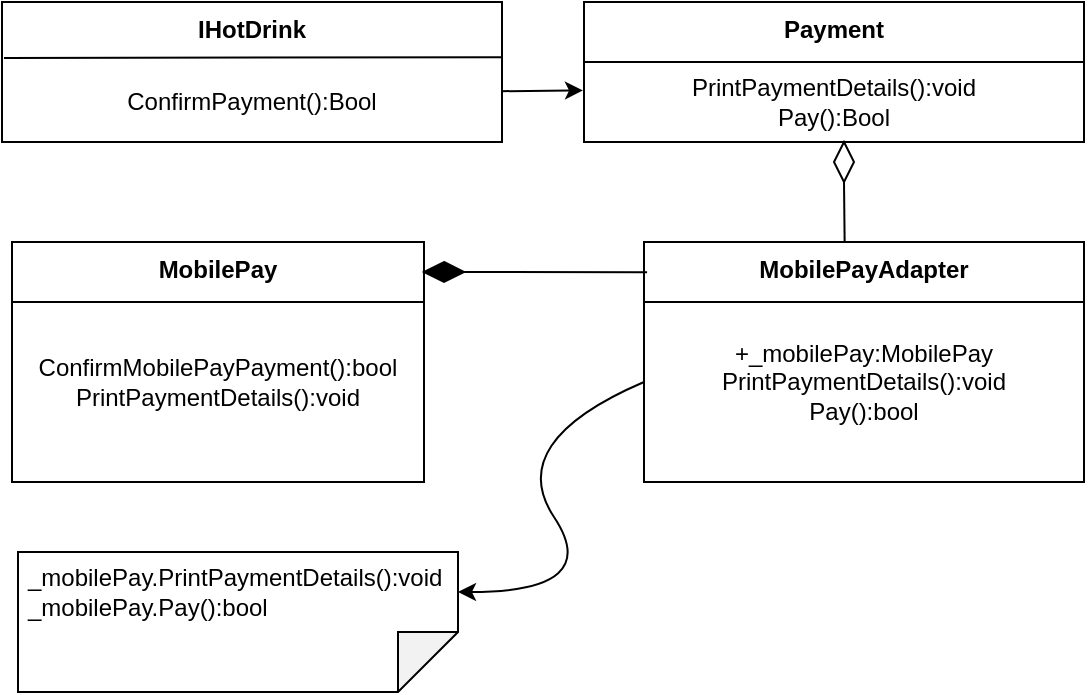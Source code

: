 <mxfile version="10.6.7" type="github"><diagram id="6GwZBrKfGMlfCTsE-imC" name="Page-1"><mxGraphModel dx="753" dy="478" grid="1" gridSize="10" guides="1" tooltips="1" connect="1" arrows="1" fold="1" page="1" pageScale="1" pageWidth="827" pageHeight="1169" math="0" shadow="0"><root><mxCell id="0"/><mxCell id="1" parent="0"/><mxCell id="88QCD2WPO8dE0zd-hW6T-1" value="" style="rounded=0;whiteSpace=wrap;html=1;" vertex="1" parent="1"><mxGeometry x="89" y="20" width="250" height="70" as="geometry"/></mxCell><mxCell id="88QCD2WPO8dE0zd-hW6T-2" value="IHotDrink" style="text;html=1;strokeColor=none;fillColor=none;align=center;verticalAlign=top;whiteSpace=wrap;rounded=0;fontStyle=1" vertex="1" parent="1"><mxGeometry x="89" y="20" width="250" height="30" as="geometry"/></mxCell><mxCell id="88QCD2WPO8dE0zd-hW6T-3" value="" style="rounded=0;whiteSpace=wrap;html=1;" vertex="1" parent="1"><mxGeometry x="380" y="20" width="250" height="70" as="geometry"/></mxCell><mxCell id="88QCD2WPO8dE0zd-hW6T-4" value="Payment" style="text;html=1;strokeColor=none;fillColor=none;align=center;verticalAlign=top;whiteSpace=wrap;rounded=0;fontStyle=1" vertex="1" parent="1"><mxGeometry x="380" y="20" width="250" height="40" as="geometry"/></mxCell><mxCell id="88QCD2WPO8dE0zd-hW6T-5" value="" style="endArrow=none;html=1;entryX=0;entryY=0.75;entryDx=0;entryDy=0;exitX=1;exitY=0.75;exitDx=0;exitDy=0;" edge="1" parent="1" source="88QCD2WPO8dE0zd-hW6T-4" target="88QCD2WPO8dE0zd-hW6T-4"><mxGeometry width="50" height="50" relative="1" as="geometry"><mxPoint x="630" y="45" as="sourcePoint"/><mxPoint x="70" y="190" as="targetPoint"/></mxGeometry></mxCell><mxCell id="88QCD2WPO8dE0zd-hW6T-6" value="" style="endArrow=none;html=1;entryX=1;entryY=0.75;entryDx=0;entryDy=0;" edge="1" parent="1"><mxGeometry width="50" height="50" relative="1" as="geometry"><mxPoint x="90" y="48" as="sourcePoint"/><mxPoint x="339.2" y="47.6" as="targetPoint"/></mxGeometry></mxCell><mxCell id="88QCD2WPO8dE0zd-hW6T-7" value="PrintPaymentDetails():void&lt;br&gt;Pay():Bool&lt;br&gt;" style="text;html=1;strokeColor=none;fillColor=none;align=center;verticalAlign=middle;whiteSpace=wrap;rounded=0;" vertex="1" parent="1"><mxGeometry x="380" y="50" width="250" height="40" as="geometry"/></mxCell><mxCell id="88QCD2WPO8dE0zd-hW6T-8" value="ConfirmPayment():Bool" style="text;html=1;strokeColor=none;fillColor=none;align=center;verticalAlign=middle;whiteSpace=wrap;rounded=0;" vertex="1" parent="1"><mxGeometry x="89" y="50" width="250" height="40" as="geometry"/></mxCell><mxCell id="88QCD2WPO8dE0zd-hW6T-9" value="" style="endArrow=classic;html=1;entryX=-0.002;entryY=0.355;entryDx=0;entryDy=0;entryPerimeter=0;exitX=0.998;exitY=0.365;exitDx=0;exitDy=0;exitPerimeter=0;" edge="1" parent="1" source="88QCD2WPO8dE0zd-hW6T-8" target="88QCD2WPO8dE0zd-hW6T-7"><mxGeometry width="50" height="50" relative="1" as="geometry"><mxPoint x="120" y="170" as="sourcePoint"/><mxPoint x="170" y="120" as="targetPoint"/></mxGeometry></mxCell><mxCell id="88QCD2WPO8dE0zd-hW6T-10" value="" style="rounded=0;whiteSpace=wrap;html=1;" vertex="1" parent="1"><mxGeometry x="410" y="140" width="220" height="120" as="geometry"/></mxCell><mxCell id="88QCD2WPO8dE0zd-hW6T-11" value="MobilePayAdapter" style="text;html=1;strokeColor=none;fillColor=none;align=center;verticalAlign=top;whiteSpace=wrap;rounded=0;fontStyle=1" vertex="1" parent="1"><mxGeometry x="410" y="140" width="220" height="40" as="geometry"/></mxCell><mxCell id="88QCD2WPO8dE0zd-hW6T-12" value="" style="endArrow=none;html=1;entryX=0;entryY=0.75;entryDx=0;entryDy=0;exitX=1;exitY=0.75;exitDx=0;exitDy=0;" edge="1" parent="1" source="88QCD2WPO8dE0zd-hW6T-11" target="88QCD2WPO8dE0zd-hW6T-11"><mxGeometry width="50" height="50" relative="1" as="geometry"><mxPoint x="630" y="165" as="sourcePoint"/><mxPoint x="70" y="310" as="targetPoint"/></mxGeometry></mxCell><mxCell id="88QCD2WPO8dE0zd-hW6T-13" value="+_mobilePay:MobilePay&lt;br&gt;PrintPaymentDetails():void&lt;br&gt;Pay():bool&lt;br&gt;" style="text;html=1;strokeColor=none;fillColor=none;align=center;verticalAlign=middle;whiteSpace=wrap;rounded=0;" vertex="1" parent="1"><mxGeometry x="410" y="170" width="220" height="80" as="geometry"/></mxCell><mxCell id="88QCD2WPO8dE0zd-hW6T-14" value="" style="rounded=0;whiteSpace=wrap;html=1;" vertex="1" parent="1"><mxGeometry x="94" y="140" width="206" height="120" as="geometry"/></mxCell><mxCell id="88QCD2WPO8dE0zd-hW6T-15" value="MobilePay" style="text;html=1;strokeColor=none;fillColor=none;align=center;verticalAlign=top;whiteSpace=wrap;rounded=0;fontStyle=1" vertex="1" parent="1"><mxGeometry x="94" y="140" width="206" height="40" as="geometry"/></mxCell><mxCell id="88QCD2WPO8dE0zd-hW6T-16" value="" style="endArrow=none;html=1;entryX=0;entryY=0.75;entryDx=0;entryDy=0;exitX=1;exitY=0.75;exitDx=0;exitDy=0;" edge="1" parent="1" source="88QCD2WPO8dE0zd-hW6T-15" target="88QCD2WPO8dE0zd-hW6T-15"><mxGeometry width="50" height="50" relative="1" as="geometry"><mxPoint x="344" y="165" as="sourcePoint"/><mxPoint x="-216" y="310" as="targetPoint"/></mxGeometry></mxCell><mxCell id="88QCD2WPO8dE0zd-hW6T-17" value="ConfirmMobilePayPayment():bool&lt;br&gt;PrintPaymentDetails():void&lt;br&gt;" style="text;html=1;strokeColor=none;fillColor=none;align=center;verticalAlign=middle;whiteSpace=wrap;rounded=0;" vertex="1" parent="1"><mxGeometry x="94" y="170" width="206" height="80" as="geometry"/></mxCell><mxCell id="88QCD2WPO8dE0zd-hW6T-18" value="" style="rhombus;whiteSpace=wrap;html=1;labelBackgroundColor=none;labelBorderColor=none;fillColor=#000000;" vertex="1" parent="1"><mxGeometry x="300" y="150" width="20" height="10" as="geometry"/></mxCell><mxCell id="88QCD2WPO8dE0zd-hW6T-20" value="" style="endArrow=none;html=1;entryX=1;entryY=0.5;entryDx=0;entryDy=0;exitX=0.007;exitY=0.379;exitDx=0;exitDy=0;exitPerimeter=0;" edge="1" parent="1" source="88QCD2WPO8dE0zd-hW6T-11" target="88QCD2WPO8dE0zd-hW6T-18"><mxGeometry width="50" height="50" relative="1" as="geometry"><mxPoint x="90" y="330" as="sourcePoint"/><mxPoint x="140" y="280" as="targetPoint"/></mxGeometry></mxCell><mxCell id="88QCD2WPO8dE0zd-hW6T-21" value="" style="rhombus;whiteSpace=wrap;html=1;labelBackgroundColor=none;fillColor=none;" vertex="1" parent="1"><mxGeometry x="505" y="90" width="10" height="20" as="geometry"/></mxCell><mxCell id="88QCD2WPO8dE0zd-hW6T-22" value="" style="endArrow=none;html=1;entryX=0.5;entryY=1;entryDx=0;entryDy=0;exitX=0.456;exitY=-0.007;exitDx=0;exitDy=0;exitPerimeter=0;" edge="1" parent="1" source="88QCD2WPO8dE0zd-hW6T-11" target="88QCD2WPO8dE0zd-hW6T-21"><mxGeometry width="50" height="50" relative="1" as="geometry"><mxPoint x="90" y="330" as="sourcePoint"/><mxPoint x="140" y="280" as="targetPoint"/></mxGeometry></mxCell><mxCell id="88QCD2WPO8dE0zd-hW6T-23" value="" style="shape=note;whiteSpace=wrap;html=1;backgroundOutline=1;darkOpacity=0.05;labelBackgroundColor=none;fillColor=none;rotation=90;" vertex="1" parent="1"><mxGeometry x="172" y="220" width="70" height="220" as="geometry"/></mxCell><mxCell id="88QCD2WPO8dE0zd-hW6T-24" value="_mobilePay.PrintPaymentDetails():void&lt;br&gt;_mobilePay.Pay():bool&lt;br&gt;" style="text;html=1;strokeColor=none;fillColor=none;align=left;verticalAlign=middle;whiteSpace=wrap;rounded=0;labelBackgroundColor=none;" vertex="1" parent="1"><mxGeometry x="100" y="305" width="250" height="20" as="geometry"/></mxCell><mxCell id="88QCD2WPO8dE0zd-hW6T-25" value="" style="curved=1;endArrow=classic;html=1;entryX=0;entryY=0;entryDx=20;entryDy=0;entryPerimeter=0;exitX=0;exitY=0.5;exitDx=0;exitDy=0;" edge="1" parent="1" source="88QCD2WPO8dE0zd-hW6T-13" target="88QCD2WPO8dE0zd-hW6T-23"><mxGeometry width="50" height="50" relative="1" as="geometry"><mxPoint x="90" y="440" as="sourcePoint"/><mxPoint x="140" y="390" as="targetPoint"/><Array as="points"><mxPoint x="340" y="240"/><mxPoint x="390" y="315"/></Array></mxGeometry></mxCell></root></mxGraphModel></diagram></mxfile>